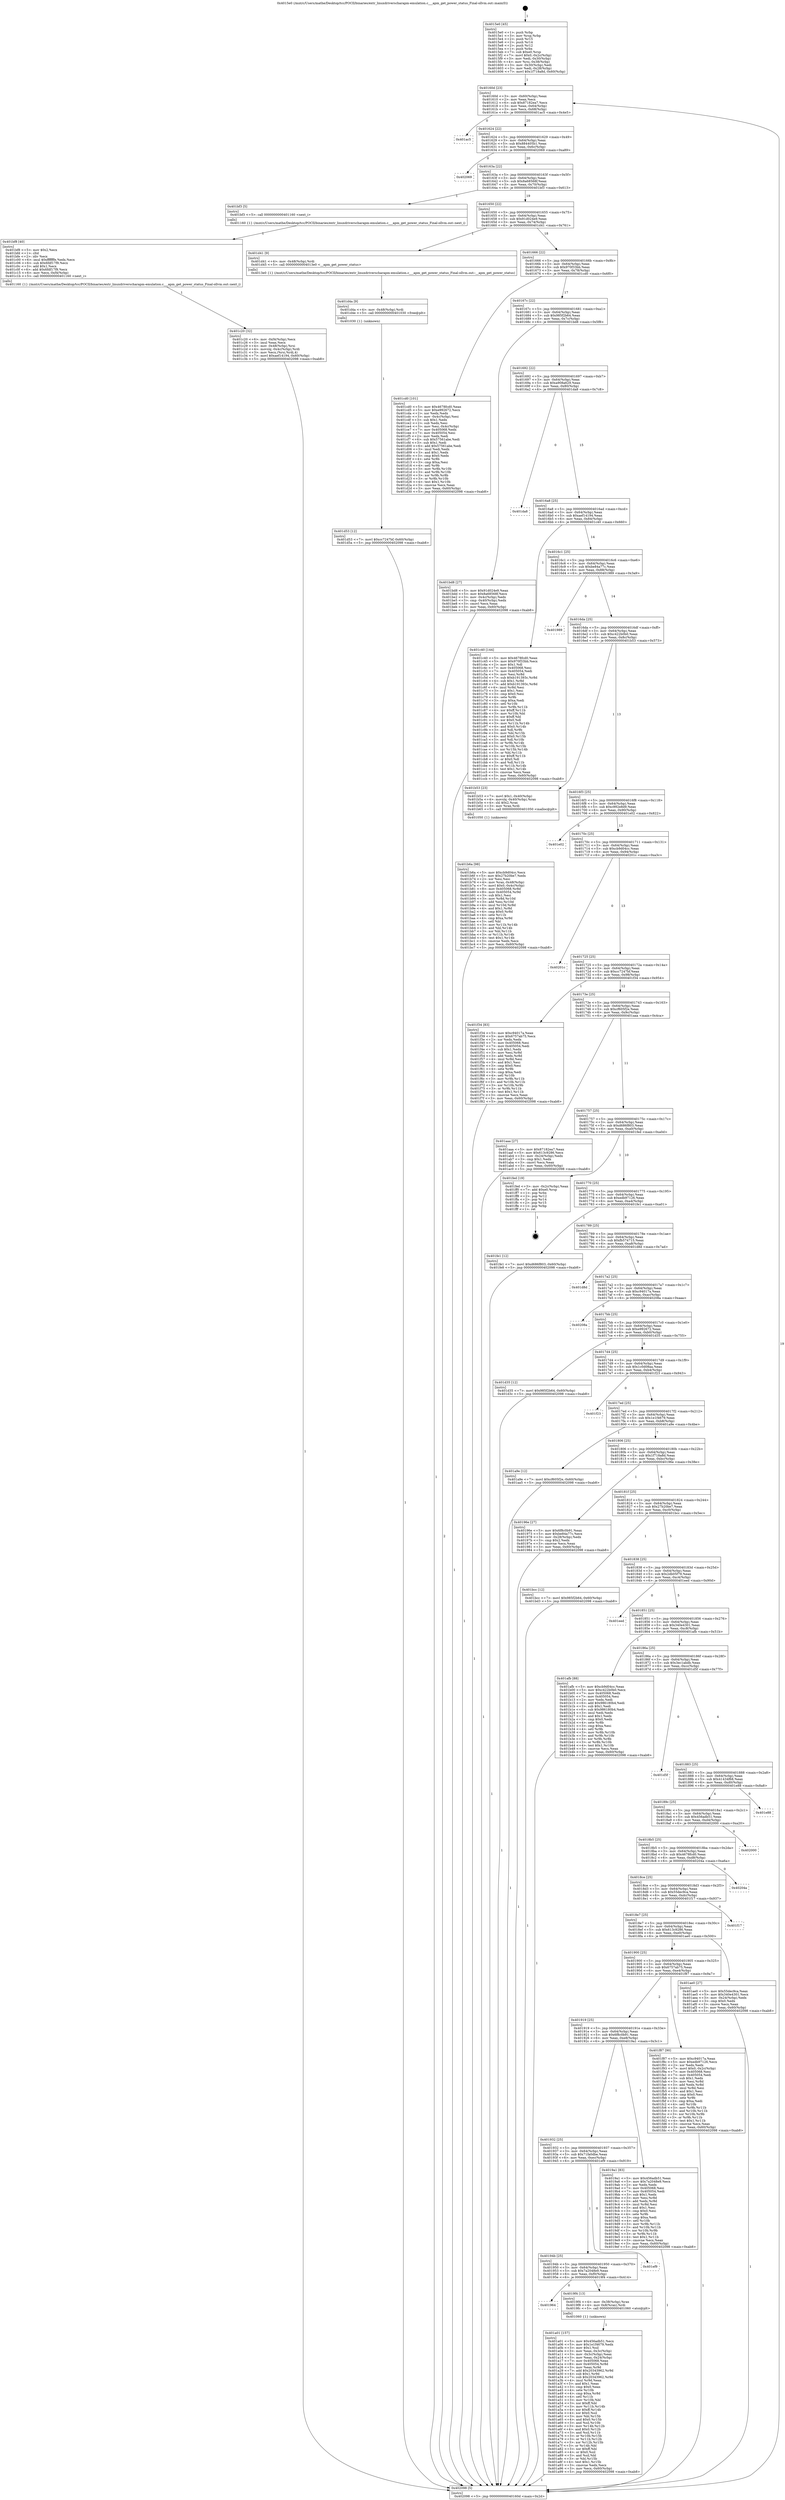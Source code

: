 digraph "0x4015e0" {
  label = "0x4015e0 (/mnt/c/Users/mathe/Desktop/tcc/POCII/binaries/extr_linuxdriverscharapm-emulation.c___apm_get_power_status_Final-ollvm.out::main(0))"
  labelloc = "t"
  node[shape=record]

  Entry [label="",width=0.3,height=0.3,shape=circle,fillcolor=black,style=filled]
  "0x40160d" [label="{
     0x40160d [23]\l
     | [instrs]\l
     &nbsp;&nbsp;0x40160d \<+3\>: mov -0x60(%rbp),%eax\l
     &nbsp;&nbsp;0x401610 \<+2\>: mov %eax,%ecx\l
     &nbsp;&nbsp;0x401612 \<+6\>: sub $0x87182ea7,%ecx\l
     &nbsp;&nbsp;0x401618 \<+3\>: mov %eax,-0x64(%rbp)\l
     &nbsp;&nbsp;0x40161b \<+3\>: mov %ecx,-0x68(%rbp)\l
     &nbsp;&nbsp;0x40161e \<+6\>: je 0000000000401ac5 \<main+0x4e5\>\l
  }"]
  "0x401ac5" [label="{
     0x401ac5\l
  }", style=dashed]
  "0x401624" [label="{
     0x401624 [22]\l
     | [instrs]\l
     &nbsp;&nbsp;0x401624 \<+5\>: jmp 0000000000401629 \<main+0x49\>\l
     &nbsp;&nbsp;0x401629 \<+3\>: mov -0x64(%rbp),%eax\l
     &nbsp;&nbsp;0x40162c \<+5\>: sub $0x884405b1,%eax\l
     &nbsp;&nbsp;0x401631 \<+3\>: mov %eax,-0x6c(%rbp)\l
     &nbsp;&nbsp;0x401634 \<+6\>: je 0000000000402069 \<main+0xa89\>\l
  }"]
  Exit [label="",width=0.3,height=0.3,shape=circle,fillcolor=black,style=filled,peripheries=2]
  "0x402069" [label="{
     0x402069\l
  }", style=dashed]
  "0x40163a" [label="{
     0x40163a [22]\l
     | [instrs]\l
     &nbsp;&nbsp;0x40163a \<+5\>: jmp 000000000040163f \<main+0x5f\>\l
     &nbsp;&nbsp;0x40163f \<+3\>: mov -0x64(%rbp),%eax\l
     &nbsp;&nbsp;0x401642 \<+5\>: sub $0x8a68568f,%eax\l
     &nbsp;&nbsp;0x401647 \<+3\>: mov %eax,-0x70(%rbp)\l
     &nbsp;&nbsp;0x40164a \<+6\>: je 0000000000401bf3 \<main+0x613\>\l
  }"]
  "0x401d53" [label="{
     0x401d53 [12]\l
     | [instrs]\l
     &nbsp;&nbsp;0x401d53 \<+7\>: movl $0xcc7247bf,-0x60(%rbp)\l
     &nbsp;&nbsp;0x401d5a \<+5\>: jmp 0000000000402098 \<main+0xab8\>\l
  }"]
  "0x401bf3" [label="{
     0x401bf3 [5]\l
     | [instrs]\l
     &nbsp;&nbsp;0x401bf3 \<+5\>: call 0000000000401160 \<next_i\>\l
     | [calls]\l
     &nbsp;&nbsp;0x401160 \{1\} (/mnt/c/Users/mathe/Desktop/tcc/POCII/binaries/extr_linuxdriverscharapm-emulation.c___apm_get_power_status_Final-ollvm.out::next_i)\l
  }"]
  "0x401650" [label="{
     0x401650 [22]\l
     | [instrs]\l
     &nbsp;&nbsp;0x401650 \<+5\>: jmp 0000000000401655 \<main+0x75\>\l
     &nbsp;&nbsp;0x401655 \<+3\>: mov -0x64(%rbp),%eax\l
     &nbsp;&nbsp;0x401658 \<+5\>: sub $0x91d024e9,%eax\l
     &nbsp;&nbsp;0x40165d \<+3\>: mov %eax,-0x74(%rbp)\l
     &nbsp;&nbsp;0x401660 \<+6\>: je 0000000000401d41 \<main+0x761\>\l
  }"]
  "0x401d4a" [label="{
     0x401d4a [9]\l
     | [instrs]\l
     &nbsp;&nbsp;0x401d4a \<+4\>: mov -0x48(%rbp),%rdi\l
     &nbsp;&nbsp;0x401d4e \<+5\>: call 0000000000401030 \<free@plt\>\l
     | [calls]\l
     &nbsp;&nbsp;0x401030 \{1\} (unknown)\l
  }"]
  "0x401d41" [label="{
     0x401d41 [9]\l
     | [instrs]\l
     &nbsp;&nbsp;0x401d41 \<+4\>: mov -0x48(%rbp),%rdi\l
     &nbsp;&nbsp;0x401d45 \<+5\>: call 00000000004013e0 \<__apm_get_power_status\>\l
     | [calls]\l
     &nbsp;&nbsp;0x4013e0 \{1\} (/mnt/c/Users/mathe/Desktop/tcc/POCII/binaries/extr_linuxdriverscharapm-emulation.c___apm_get_power_status_Final-ollvm.out::__apm_get_power_status)\l
  }"]
  "0x401666" [label="{
     0x401666 [22]\l
     | [instrs]\l
     &nbsp;&nbsp;0x401666 \<+5\>: jmp 000000000040166b \<main+0x8b\>\l
     &nbsp;&nbsp;0x40166b \<+3\>: mov -0x64(%rbp),%eax\l
     &nbsp;&nbsp;0x40166e \<+5\>: sub $0x970f33bb,%eax\l
     &nbsp;&nbsp;0x401673 \<+3\>: mov %eax,-0x78(%rbp)\l
     &nbsp;&nbsp;0x401676 \<+6\>: je 0000000000401cd0 \<main+0x6f0\>\l
  }"]
  "0x401c20" [label="{
     0x401c20 [32]\l
     | [instrs]\l
     &nbsp;&nbsp;0x401c20 \<+6\>: mov -0xf4(%rbp),%ecx\l
     &nbsp;&nbsp;0x401c26 \<+3\>: imul %eax,%ecx\l
     &nbsp;&nbsp;0x401c29 \<+4\>: mov -0x48(%rbp),%rsi\l
     &nbsp;&nbsp;0x401c2d \<+4\>: movslq -0x4c(%rbp),%rdi\l
     &nbsp;&nbsp;0x401c31 \<+3\>: mov %ecx,(%rsi,%rdi,4)\l
     &nbsp;&nbsp;0x401c34 \<+7\>: movl $0xaef14194,-0x60(%rbp)\l
     &nbsp;&nbsp;0x401c3b \<+5\>: jmp 0000000000402098 \<main+0xab8\>\l
  }"]
  "0x401cd0" [label="{
     0x401cd0 [101]\l
     | [instrs]\l
     &nbsp;&nbsp;0x401cd0 \<+5\>: mov $0x4678fcd0,%eax\l
     &nbsp;&nbsp;0x401cd5 \<+5\>: mov $0xe992672,%ecx\l
     &nbsp;&nbsp;0x401cda \<+2\>: xor %edx,%edx\l
     &nbsp;&nbsp;0x401cdc \<+3\>: mov -0x4c(%rbp),%esi\l
     &nbsp;&nbsp;0x401cdf \<+3\>: sub $0x1,%edx\l
     &nbsp;&nbsp;0x401ce2 \<+2\>: sub %edx,%esi\l
     &nbsp;&nbsp;0x401ce4 \<+3\>: mov %esi,-0x4c(%rbp)\l
     &nbsp;&nbsp;0x401ce7 \<+7\>: mov 0x405068,%edx\l
     &nbsp;&nbsp;0x401cee \<+7\>: mov 0x405054,%esi\l
     &nbsp;&nbsp;0x401cf5 \<+2\>: mov %edx,%edi\l
     &nbsp;&nbsp;0x401cf7 \<+6\>: sub $0x57561abe,%edi\l
     &nbsp;&nbsp;0x401cfd \<+3\>: sub $0x1,%edi\l
     &nbsp;&nbsp;0x401d00 \<+6\>: add $0x57561abe,%edi\l
     &nbsp;&nbsp;0x401d06 \<+3\>: imul %edi,%edx\l
     &nbsp;&nbsp;0x401d09 \<+3\>: and $0x1,%edx\l
     &nbsp;&nbsp;0x401d0c \<+3\>: cmp $0x0,%edx\l
     &nbsp;&nbsp;0x401d0f \<+4\>: sete %r8b\l
     &nbsp;&nbsp;0x401d13 \<+3\>: cmp $0xa,%esi\l
     &nbsp;&nbsp;0x401d16 \<+4\>: setl %r9b\l
     &nbsp;&nbsp;0x401d1a \<+3\>: mov %r8b,%r10b\l
     &nbsp;&nbsp;0x401d1d \<+3\>: and %r9b,%r10b\l
     &nbsp;&nbsp;0x401d20 \<+3\>: xor %r9b,%r8b\l
     &nbsp;&nbsp;0x401d23 \<+3\>: or %r8b,%r10b\l
     &nbsp;&nbsp;0x401d26 \<+4\>: test $0x1,%r10b\l
     &nbsp;&nbsp;0x401d2a \<+3\>: cmovne %ecx,%eax\l
     &nbsp;&nbsp;0x401d2d \<+3\>: mov %eax,-0x60(%rbp)\l
     &nbsp;&nbsp;0x401d30 \<+5\>: jmp 0000000000402098 \<main+0xab8\>\l
  }"]
  "0x40167c" [label="{
     0x40167c [22]\l
     | [instrs]\l
     &nbsp;&nbsp;0x40167c \<+5\>: jmp 0000000000401681 \<main+0xa1\>\l
     &nbsp;&nbsp;0x401681 \<+3\>: mov -0x64(%rbp),%eax\l
     &nbsp;&nbsp;0x401684 \<+5\>: sub $0x985f2b64,%eax\l
     &nbsp;&nbsp;0x401689 \<+3\>: mov %eax,-0x7c(%rbp)\l
     &nbsp;&nbsp;0x40168c \<+6\>: je 0000000000401bd8 \<main+0x5f8\>\l
  }"]
  "0x401bf8" [label="{
     0x401bf8 [40]\l
     | [instrs]\l
     &nbsp;&nbsp;0x401bf8 \<+5\>: mov $0x2,%ecx\l
     &nbsp;&nbsp;0x401bfd \<+1\>: cltd\l
     &nbsp;&nbsp;0x401bfe \<+2\>: idiv %ecx\l
     &nbsp;&nbsp;0x401c00 \<+6\>: imul $0xfffffffe,%edx,%ecx\l
     &nbsp;&nbsp;0x401c06 \<+6\>: sub $0x6fdf17f9,%ecx\l
     &nbsp;&nbsp;0x401c0c \<+3\>: add $0x1,%ecx\l
     &nbsp;&nbsp;0x401c0f \<+6\>: add $0x6fdf17f9,%ecx\l
     &nbsp;&nbsp;0x401c15 \<+6\>: mov %ecx,-0xf4(%rbp)\l
     &nbsp;&nbsp;0x401c1b \<+5\>: call 0000000000401160 \<next_i\>\l
     | [calls]\l
     &nbsp;&nbsp;0x401160 \{1\} (/mnt/c/Users/mathe/Desktop/tcc/POCII/binaries/extr_linuxdriverscharapm-emulation.c___apm_get_power_status_Final-ollvm.out::next_i)\l
  }"]
  "0x401bd8" [label="{
     0x401bd8 [27]\l
     | [instrs]\l
     &nbsp;&nbsp;0x401bd8 \<+5\>: mov $0x91d024e9,%eax\l
     &nbsp;&nbsp;0x401bdd \<+5\>: mov $0x8a68568f,%ecx\l
     &nbsp;&nbsp;0x401be2 \<+3\>: mov -0x4c(%rbp),%edx\l
     &nbsp;&nbsp;0x401be5 \<+3\>: cmp -0x40(%rbp),%edx\l
     &nbsp;&nbsp;0x401be8 \<+3\>: cmovl %ecx,%eax\l
     &nbsp;&nbsp;0x401beb \<+3\>: mov %eax,-0x60(%rbp)\l
     &nbsp;&nbsp;0x401bee \<+5\>: jmp 0000000000402098 \<main+0xab8\>\l
  }"]
  "0x401692" [label="{
     0x401692 [22]\l
     | [instrs]\l
     &nbsp;&nbsp;0x401692 \<+5\>: jmp 0000000000401697 \<main+0xb7\>\l
     &nbsp;&nbsp;0x401697 \<+3\>: mov -0x64(%rbp),%eax\l
     &nbsp;&nbsp;0x40169a \<+5\>: sub $0xa908a629,%eax\l
     &nbsp;&nbsp;0x40169f \<+3\>: mov %eax,-0x80(%rbp)\l
     &nbsp;&nbsp;0x4016a2 \<+6\>: je 0000000000401da8 \<main+0x7c8\>\l
  }"]
  "0x401b6a" [label="{
     0x401b6a [98]\l
     | [instrs]\l
     &nbsp;&nbsp;0x401b6a \<+5\>: mov $0xcb9d04cc,%ecx\l
     &nbsp;&nbsp;0x401b6f \<+5\>: mov $0x27b20be7,%edx\l
     &nbsp;&nbsp;0x401b74 \<+2\>: xor %esi,%esi\l
     &nbsp;&nbsp;0x401b76 \<+4\>: mov %rax,-0x48(%rbp)\l
     &nbsp;&nbsp;0x401b7a \<+7\>: movl $0x0,-0x4c(%rbp)\l
     &nbsp;&nbsp;0x401b81 \<+8\>: mov 0x405068,%r8d\l
     &nbsp;&nbsp;0x401b89 \<+8\>: mov 0x405054,%r9d\l
     &nbsp;&nbsp;0x401b91 \<+3\>: sub $0x1,%esi\l
     &nbsp;&nbsp;0x401b94 \<+3\>: mov %r8d,%r10d\l
     &nbsp;&nbsp;0x401b97 \<+3\>: add %esi,%r10d\l
     &nbsp;&nbsp;0x401b9a \<+4\>: imul %r10d,%r8d\l
     &nbsp;&nbsp;0x401b9e \<+4\>: and $0x1,%r8d\l
     &nbsp;&nbsp;0x401ba2 \<+4\>: cmp $0x0,%r8d\l
     &nbsp;&nbsp;0x401ba6 \<+4\>: sete %r11b\l
     &nbsp;&nbsp;0x401baa \<+4\>: cmp $0xa,%r9d\l
     &nbsp;&nbsp;0x401bae \<+3\>: setl %bl\l
     &nbsp;&nbsp;0x401bb1 \<+3\>: mov %r11b,%r14b\l
     &nbsp;&nbsp;0x401bb4 \<+3\>: and %bl,%r14b\l
     &nbsp;&nbsp;0x401bb7 \<+3\>: xor %bl,%r11b\l
     &nbsp;&nbsp;0x401bba \<+3\>: or %r11b,%r14b\l
     &nbsp;&nbsp;0x401bbd \<+4\>: test $0x1,%r14b\l
     &nbsp;&nbsp;0x401bc1 \<+3\>: cmovne %edx,%ecx\l
     &nbsp;&nbsp;0x401bc4 \<+3\>: mov %ecx,-0x60(%rbp)\l
     &nbsp;&nbsp;0x401bc7 \<+5\>: jmp 0000000000402098 \<main+0xab8\>\l
  }"]
  "0x401da8" [label="{
     0x401da8\l
  }", style=dashed]
  "0x4016a8" [label="{
     0x4016a8 [25]\l
     | [instrs]\l
     &nbsp;&nbsp;0x4016a8 \<+5\>: jmp 00000000004016ad \<main+0xcd\>\l
     &nbsp;&nbsp;0x4016ad \<+3\>: mov -0x64(%rbp),%eax\l
     &nbsp;&nbsp;0x4016b0 \<+5\>: sub $0xaef14194,%eax\l
     &nbsp;&nbsp;0x4016b5 \<+6\>: mov %eax,-0x84(%rbp)\l
     &nbsp;&nbsp;0x4016bb \<+6\>: je 0000000000401c40 \<main+0x660\>\l
  }"]
  "0x401a01" [label="{
     0x401a01 [157]\l
     | [instrs]\l
     &nbsp;&nbsp;0x401a01 \<+5\>: mov $0x456adb51,%ecx\l
     &nbsp;&nbsp;0x401a06 \<+5\>: mov $0x1e1f4679,%edx\l
     &nbsp;&nbsp;0x401a0b \<+3\>: mov $0x1,%sil\l
     &nbsp;&nbsp;0x401a0e \<+3\>: mov %eax,-0x3c(%rbp)\l
     &nbsp;&nbsp;0x401a11 \<+3\>: mov -0x3c(%rbp),%eax\l
     &nbsp;&nbsp;0x401a14 \<+3\>: mov %eax,-0x24(%rbp)\l
     &nbsp;&nbsp;0x401a17 \<+7\>: mov 0x405068,%eax\l
     &nbsp;&nbsp;0x401a1e \<+8\>: mov 0x405054,%r8d\l
     &nbsp;&nbsp;0x401a26 \<+3\>: mov %eax,%r9d\l
     &nbsp;&nbsp;0x401a29 \<+7\>: add $0x20343962,%r9d\l
     &nbsp;&nbsp;0x401a30 \<+4\>: sub $0x1,%r9d\l
     &nbsp;&nbsp;0x401a34 \<+7\>: sub $0x20343962,%r9d\l
     &nbsp;&nbsp;0x401a3b \<+4\>: imul %r9d,%eax\l
     &nbsp;&nbsp;0x401a3f \<+3\>: and $0x1,%eax\l
     &nbsp;&nbsp;0x401a42 \<+3\>: cmp $0x0,%eax\l
     &nbsp;&nbsp;0x401a45 \<+4\>: sete %r10b\l
     &nbsp;&nbsp;0x401a49 \<+4\>: cmp $0xa,%r8d\l
     &nbsp;&nbsp;0x401a4d \<+4\>: setl %r11b\l
     &nbsp;&nbsp;0x401a51 \<+3\>: mov %r10b,%bl\l
     &nbsp;&nbsp;0x401a54 \<+3\>: xor $0xff,%bl\l
     &nbsp;&nbsp;0x401a57 \<+3\>: mov %r11b,%r14b\l
     &nbsp;&nbsp;0x401a5a \<+4\>: xor $0xff,%r14b\l
     &nbsp;&nbsp;0x401a5e \<+4\>: xor $0x0,%sil\l
     &nbsp;&nbsp;0x401a62 \<+3\>: mov %bl,%r15b\l
     &nbsp;&nbsp;0x401a65 \<+4\>: and $0x0,%r15b\l
     &nbsp;&nbsp;0x401a69 \<+3\>: and %sil,%r10b\l
     &nbsp;&nbsp;0x401a6c \<+3\>: mov %r14b,%r12b\l
     &nbsp;&nbsp;0x401a6f \<+4\>: and $0x0,%r12b\l
     &nbsp;&nbsp;0x401a73 \<+3\>: and %sil,%r11b\l
     &nbsp;&nbsp;0x401a76 \<+3\>: or %r10b,%r15b\l
     &nbsp;&nbsp;0x401a79 \<+3\>: or %r11b,%r12b\l
     &nbsp;&nbsp;0x401a7c \<+3\>: xor %r12b,%r15b\l
     &nbsp;&nbsp;0x401a7f \<+3\>: or %r14b,%bl\l
     &nbsp;&nbsp;0x401a82 \<+3\>: xor $0xff,%bl\l
     &nbsp;&nbsp;0x401a85 \<+4\>: or $0x0,%sil\l
     &nbsp;&nbsp;0x401a89 \<+3\>: and %sil,%bl\l
     &nbsp;&nbsp;0x401a8c \<+3\>: or %bl,%r15b\l
     &nbsp;&nbsp;0x401a8f \<+4\>: test $0x1,%r15b\l
     &nbsp;&nbsp;0x401a93 \<+3\>: cmovne %edx,%ecx\l
     &nbsp;&nbsp;0x401a96 \<+3\>: mov %ecx,-0x60(%rbp)\l
     &nbsp;&nbsp;0x401a99 \<+5\>: jmp 0000000000402098 \<main+0xab8\>\l
  }"]
  "0x401c40" [label="{
     0x401c40 [144]\l
     | [instrs]\l
     &nbsp;&nbsp;0x401c40 \<+5\>: mov $0x4678fcd0,%eax\l
     &nbsp;&nbsp;0x401c45 \<+5\>: mov $0x970f33bb,%ecx\l
     &nbsp;&nbsp;0x401c4a \<+2\>: mov $0x1,%dl\l
     &nbsp;&nbsp;0x401c4c \<+7\>: mov 0x405068,%esi\l
     &nbsp;&nbsp;0x401c53 \<+7\>: mov 0x405054,%edi\l
     &nbsp;&nbsp;0x401c5a \<+3\>: mov %esi,%r8d\l
     &nbsp;&nbsp;0x401c5d \<+7\>: sub $0xb191393c,%r8d\l
     &nbsp;&nbsp;0x401c64 \<+4\>: sub $0x1,%r8d\l
     &nbsp;&nbsp;0x401c68 \<+7\>: add $0xb191393c,%r8d\l
     &nbsp;&nbsp;0x401c6f \<+4\>: imul %r8d,%esi\l
     &nbsp;&nbsp;0x401c73 \<+3\>: and $0x1,%esi\l
     &nbsp;&nbsp;0x401c76 \<+3\>: cmp $0x0,%esi\l
     &nbsp;&nbsp;0x401c79 \<+4\>: sete %r9b\l
     &nbsp;&nbsp;0x401c7d \<+3\>: cmp $0xa,%edi\l
     &nbsp;&nbsp;0x401c80 \<+4\>: setl %r10b\l
     &nbsp;&nbsp;0x401c84 \<+3\>: mov %r9b,%r11b\l
     &nbsp;&nbsp;0x401c87 \<+4\>: xor $0xff,%r11b\l
     &nbsp;&nbsp;0x401c8b \<+3\>: mov %r10b,%bl\l
     &nbsp;&nbsp;0x401c8e \<+3\>: xor $0xff,%bl\l
     &nbsp;&nbsp;0x401c91 \<+3\>: xor $0x0,%dl\l
     &nbsp;&nbsp;0x401c94 \<+3\>: mov %r11b,%r14b\l
     &nbsp;&nbsp;0x401c97 \<+4\>: and $0x0,%r14b\l
     &nbsp;&nbsp;0x401c9b \<+3\>: and %dl,%r9b\l
     &nbsp;&nbsp;0x401c9e \<+3\>: mov %bl,%r15b\l
     &nbsp;&nbsp;0x401ca1 \<+4\>: and $0x0,%r15b\l
     &nbsp;&nbsp;0x401ca5 \<+3\>: and %dl,%r10b\l
     &nbsp;&nbsp;0x401ca8 \<+3\>: or %r9b,%r14b\l
     &nbsp;&nbsp;0x401cab \<+3\>: or %r10b,%r15b\l
     &nbsp;&nbsp;0x401cae \<+3\>: xor %r15b,%r14b\l
     &nbsp;&nbsp;0x401cb1 \<+3\>: or %bl,%r11b\l
     &nbsp;&nbsp;0x401cb4 \<+4\>: xor $0xff,%r11b\l
     &nbsp;&nbsp;0x401cb8 \<+3\>: or $0x0,%dl\l
     &nbsp;&nbsp;0x401cbb \<+3\>: and %dl,%r11b\l
     &nbsp;&nbsp;0x401cbe \<+3\>: or %r11b,%r14b\l
     &nbsp;&nbsp;0x401cc1 \<+4\>: test $0x1,%r14b\l
     &nbsp;&nbsp;0x401cc5 \<+3\>: cmovne %ecx,%eax\l
     &nbsp;&nbsp;0x401cc8 \<+3\>: mov %eax,-0x60(%rbp)\l
     &nbsp;&nbsp;0x401ccb \<+5\>: jmp 0000000000402098 \<main+0xab8\>\l
  }"]
  "0x4016c1" [label="{
     0x4016c1 [25]\l
     | [instrs]\l
     &nbsp;&nbsp;0x4016c1 \<+5\>: jmp 00000000004016c6 \<main+0xe6\>\l
     &nbsp;&nbsp;0x4016c6 \<+3\>: mov -0x64(%rbp),%eax\l
     &nbsp;&nbsp;0x4016c9 \<+5\>: sub $0xbe84a77c,%eax\l
     &nbsp;&nbsp;0x4016ce \<+6\>: mov %eax,-0x88(%rbp)\l
     &nbsp;&nbsp;0x4016d4 \<+6\>: je 0000000000401989 \<main+0x3a9\>\l
  }"]
  "0x401964" [label="{
     0x401964\l
  }", style=dashed]
  "0x401989" [label="{
     0x401989\l
  }", style=dashed]
  "0x4016da" [label="{
     0x4016da [25]\l
     | [instrs]\l
     &nbsp;&nbsp;0x4016da \<+5\>: jmp 00000000004016df \<main+0xff\>\l
     &nbsp;&nbsp;0x4016df \<+3\>: mov -0x64(%rbp),%eax\l
     &nbsp;&nbsp;0x4016e2 \<+5\>: sub $0xc422b0b0,%eax\l
     &nbsp;&nbsp;0x4016e7 \<+6\>: mov %eax,-0x8c(%rbp)\l
     &nbsp;&nbsp;0x4016ed \<+6\>: je 0000000000401b53 \<main+0x573\>\l
  }"]
  "0x4019f4" [label="{
     0x4019f4 [13]\l
     | [instrs]\l
     &nbsp;&nbsp;0x4019f4 \<+4\>: mov -0x38(%rbp),%rax\l
     &nbsp;&nbsp;0x4019f8 \<+4\>: mov 0x8(%rax),%rdi\l
     &nbsp;&nbsp;0x4019fc \<+5\>: call 0000000000401060 \<atoi@plt\>\l
     | [calls]\l
     &nbsp;&nbsp;0x401060 \{1\} (unknown)\l
  }"]
  "0x401b53" [label="{
     0x401b53 [23]\l
     | [instrs]\l
     &nbsp;&nbsp;0x401b53 \<+7\>: movl $0x1,-0x40(%rbp)\l
     &nbsp;&nbsp;0x401b5a \<+4\>: movslq -0x40(%rbp),%rax\l
     &nbsp;&nbsp;0x401b5e \<+4\>: shl $0x2,%rax\l
     &nbsp;&nbsp;0x401b62 \<+3\>: mov %rax,%rdi\l
     &nbsp;&nbsp;0x401b65 \<+5\>: call 0000000000401050 \<malloc@plt\>\l
     | [calls]\l
     &nbsp;&nbsp;0x401050 \{1\} (unknown)\l
  }"]
  "0x4016f3" [label="{
     0x4016f3 [25]\l
     | [instrs]\l
     &nbsp;&nbsp;0x4016f3 \<+5\>: jmp 00000000004016f8 \<main+0x118\>\l
     &nbsp;&nbsp;0x4016f8 \<+3\>: mov -0x64(%rbp),%eax\l
     &nbsp;&nbsp;0x4016fb \<+5\>: sub $0xc992e8d9,%eax\l
     &nbsp;&nbsp;0x401700 \<+6\>: mov %eax,-0x90(%rbp)\l
     &nbsp;&nbsp;0x401706 \<+6\>: je 0000000000401e02 \<main+0x822\>\l
  }"]
  "0x40194b" [label="{
     0x40194b [25]\l
     | [instrs]\l
     &nbsp;&nbsp;0x40194b \<+5\>: jmp 0000000000401950 \<main+0x370\>\l
     &nbsp;&nbsp;0x401950 \<+3\>: mov -0x64(%rbp),%eax\l
     &nbsp;&nbsp;0x401953 \<+5\>: sub $0x7a2048e9,%eax\l
     &nbsp;&nbsp;0x401958 \<+6\>: mov %eax,-0xf0(%rbp)\l
     &nbsp;&nbsp;0x40195e \<+6\>: je 00000000004019f4 \<main+0x414\>\l
  }"]
  "0x401e02" [label="{
     0x401e02\l
  }", style=dashed]
  "0x40170c" [label="{
     0x40170c [25]\l
     | [instrs]\l
     &nbsp;&nbsp;0x40170c \<+5\>: jmp 0000000000401711 \<main+0x131\>\l
     &nbsp;&nbsp;0x401711 \<+3\>: mov -0x64(%rbp),%eax\l
     &nbsp;&nbsp;0x401714 \<+5\>: sub $0xcb9d04cc,%eax\l
     &nbsp;&nbsp;0x401719 \<+6\>: mov %eax,-0x94(%rbp)\l
     &nbsp;&nbsp;0x40171f \<+6\>: je 000000000040201c \<main+0xa3c\>\l
  }"]
  "0x401ef9" [label="{
     0x401ef9\l
  }", style=dashed]
  "0x40201c" [label="{
     0x40201c\l
  }", style=dashed]
  "0x401725" [label="{
     0x401725 [25]\l
     | [instrs]\l
     &nbsp;&nbsp;0x401725 \<+5\>: jmp 000000000040172a \<main+0x14a\>\l
     &nbsp;&nbsp;0x40172a \<+3\>: mov -0x64(%rbp),%eax\l
     &nbsp;&nbsp;0x40172d \<+5\>: sub $0xcc7247bf,%eax\l
     &nbsp;&nbsp;0x401732 \<+6\>: mov %eax,-0x98(%rbp)\l
     &nbsp;&nbsp;0x401738 \<+6\>: je 0000000000401f34 \<main+0x954\>\l
  }"]
  "0x401932" [label="{
     0x401932 [25]\l
     | [instrs]\l
     &nbsp;&nbsp;0x401932 \<+5\>: jmp 0000000000401937 \<main+0x357\>\l
     &nbsp;&nbsp;0x401937 \<+3\>: mov -0x64(%rbp),%eax\l
     &nbsp;&nbsp;0x40193a \<+5\>: sub $0x71fa0dbe,%eax\l
     &nbsp;&nbsp;0x40193f \<+6\>: mov %eax,-0xec(%rbp)\l
     &nbsp;&nbsp;0x401945 \<+6\>: je 0000000000401ef9 \<main+0x919\>\l
  }"]
  "0x401f34" [label="{
     0x401f34 [83]\l
     | [instrs]\l
     &nbsp;&nbsp;0x401f34 \<+5\>: mov $0xc94017a,%eax\l
     &nbsp;&nbsp;0x401f39 \<+5\>: mov $0x6757ab75,%ecx\l
     &nbsp;&nbsp;0x401f3e \<+2\>: xor %edx,%edx\l
     &nbsp;&nbsp;0x401f40 \<+7\>: mov 0x405068,%esi\l
     &nbsp;&nbsp;0x401f47 \<+7\>: mov 0x405054,%edi\l
     &nbsp;&nbsp;0x401f4e \<+3\>: sub $0x1,%edx\l
     &nbsp;&nbsp;0x401f51 \<+3\>: mov %esi,%r8d\l
     &nbsp;&nbsp;0x401f54 \<+3\>: add %edx,%r8d\l
     &nbsp;&nbsp;0x401f57 \<+4\>: imul %r8d,%esi\l
     &nbsp;&nbsp;0x401f5b \<+3\>: and $0x1,%esi\l
     &nbsp;&nbsp;0x401f5e \<+3\>: cmp $0x0,%esi\l
     &nbsp;&nbsp;0x401f61 \<+4\>: sete %r9b\l
     &nbsp;&nbsp;0x401f65 \<+3\>: cmp $0xa,%edi\l
     &nbsp;&nbsp;0x401f68 \<+4\>: setl %r10b\l
     &nbsp;&nbsp;0x401f6c \<+3\>: mov %r9b,%r11b\l
     &nbsp;&nbsp;0x401f6f \<+3\>: and %r10b,%r11b\l
     &nbsp;&nbsp;0x401f72 \<+3\>: xor %r10b,%r9b\l
     &nbsp;&nbsp;0x401f75 \<+3\>: or %r9b,%r11b\l
     &nbsp;&nbsp;0x401f78 \<+4\>: test $0x1,%r11b\l
     &nbsp;&nbsp;0x401f7c \<+3\>: cmovne %ecx,%eax\l
     &nbsp;&nbsp;0x401f7f \<+3\>: mov %eax,-0x60(%rbp)\l
     &nbsp;&nbsp;0x401f82 \<+5\>: jmp 0000000000402098 \<main+0xab8\>\l
  }"]
  "0x40173e" [label="{
     0x40173e [25]\l
     | [instrs]\l
     &nbsp;&nbsp;0x40173e \<+5\>: jmp 0000000000401743 \<main+0x163\>\l
     &nbsp;&nbsp;0x401743 \<+3\>: mov -0x64(%rbp),%eax\l
     &nbsp;&nbsp;0x401746 \<+5\>: sub $0xcf605f2e,%eax\l
     &nbsp;&nbsp;0x40174b \<+6\>: mov %eax,-0x9c(%rbp)\l
     &nbsp;&nbsp;0x401751 \<+6\>: je 0000000000401aaa \<main+0x4ca\>\l
  }"]
  "0x4019a1" [label="{
     0x4019a1 [83]\l
     | [instrs]\l
     &nbsp;&nbsp;0x4019a1 \<+5\>: mov $0x456adb51,%eax\l
     &nbsp;&nbsp;0x4019a6 \<+5\>: mov $0x7a2048e9,%ecx\l
     &nbsp;&nbsp;0x4019ab \<+2\>: xor %edx,%edx\l
     &nbsp;&nbsp;0x4019ad \<+7\>: mov 0x405068,%esi\l
     &nbsp;&nbsp;0x4019b4 \<+7\>: mov 0x405054,%edi\l
     &nbsp;&nbsp;0x4019bb \<+3\>: sub $0x1,%edx\l
     &nbsp;&nbsp;0x4019be \<+3\>: mov %esi,%r8d\l
     &nbsp;&nbsp;0x4019c1 \<+3\>: add %edx,%r8d\l
     &nbsp;&nbsp;0x4019c4 \<+4\>: imul %r8d,%esi\l
     &nbsp;&nbsp;0x4019c8 \<+3\>: and $0x1,%esi\l
     &nbsp;&nbsp;0x4019cb \<+3\>: cmp $0x0,%esi\l
     &nbsp;&nbsp;0x4019ce \<+4\>: sete %r9b\l
     &nbsp;&nbsp;0x4019d2 \<+3\>: cmp $0xa,%edi\l
     &nbsp;&nbsp;0x4019d5 \<+4\>: setl %r10b\l
     &nbsp;&nbsp;0x4019d9 \<+3\>: mov %r9b,%r11b\l
     &nbsp;&nbsp;0x4019dc \<+3\>: and %r10b,%r11b\l
     &nbsp;&nbsp;0x4019df \<+3\>: xor %r10b,%r9b\l
     &nbsp;&nbsp;0x4019e2 \<+3\>: or %r9b,%r11b\l
     &nbsp;&nbsp;0x4019e5 \<+4\>: test $0x1,%r11b\l
     &nbsp;&nbsp;0x4019e9 \<+3\>: cmovne %ecx,%eax\l
     &nbsp;&nbsp;0x4019ec \<+3\>: mov %eax,-0x60(%rbp)\l
     &nbsp;&nbsp;0x4019ef \<+5\>: jmp 0000000000402098 \<main+0xab8\>\l
  }"]
  "0x401aaa" [label="{
     0x401aaa [27]\l
     | [instrs]\l
     &nbsp;&nbsp;0x401aaa \<+5\>: mov $0x87182ea7,%eax\l
     &nbsp;&nbsp;0x401aaf \<+5\>: mov $0x613c9286,%ecx\l
     &nbsp;&nbsp;0x401ab4 \<+3\>: mov -0x24(%rbp),%edx\l
     &nbsp;&nbsp;0x401ab7 \<+3\>: cmp $0x1,%edx\l
     &nbsp;&nbsp;0x401aba \<+3\>: cmovl %ecx,%eax\l
     &nbsp;&nbsp;0x401abd \<+3\>: mov %eax,-0x60(%rbp)\l
     &nbsp;&nbsp;0x401ac0 \<+5\>: jmp 0000000000402098 \<main+0xab8\>\l
  }"]
  "0x401757" [label="{
     0x401757 [25]\l
     | [instrs]\l
     &nbsp;&nbsp;0x401757 \<+5\>: jmp 000000000040175c \<main+0x17c\>\l
     &nbsp;&nbsp;0x40175c \<+3\>: mov -0x64(%rbp),%eax\l
     &nbsp;&nbsp;0x40175f \<+5\>: sub $0xd686f803,%eax\l
     &nbsp;&nbsp;0x401764 \<+6\>: mov %eax,-0xa0(%rbp)\l
     &nbsp;&nbsp;0x40176a \<+6\>: je 0000000000401fed \<main+0xa0d\>\l
  }"]
  "0x401919" [label="{
     0x401919 [25]\l
     | [instrs]\l
     &nbsp;&nbsp;0x401919 \<+5\>: jmp 000000000040191e \<main+0x33e\>\l
     &nbsp;&nbsp;0x40191e \<+3\>: mov -0x64(%rbp),%eax\l
     &nbsp;&nbsp;0x401921 \<+5\>: sub $0x6f8c0b91,%eax\l
     &nbsp;&nbsp;0x401926 \<+6\>: mov %eax,-0xe8(%rbp)\l
     &nbsp;&nbsp;0x40192c \<+6\>: je 00000000004019a1 \<main+0x3c1\>\l
  }"]
  "0x401fed" [label="{
     0x401fed [19]\l
     | [instrs]\l
     &nbsp;&nbsp;0x401fed \<+3\>: mov -0x2c(%rbp),%eax\l
     &nbsp;&nbsp;0x401ff0 \<+7\>: add $0xe0,%rsp\l
     &nbsp;&nbsp;0x401ff7 \<+1\>: pop %rbx\l
     &nbsp;&nbsp;0x401ff8 \<+2\>: pop %r12\l
     &nbsp;&nbsp;0x401ffa \<+2\>: pop %r14\l
     &nbsp;&nbsp;0x401ffc \<+2\>: pop %r15\l
     &nbsp;&nbsp;0x401ffe \<+1\>: pop %rbp\l
     &nbsp;&nbsp;0x401fff \<+1\>: ret\l
  }"]
  "0x401770" [label="{
     0x401770 [25]\l
     | [instrs]\l
     &nbsp;&nbsp;0x401770 \<+5\>: jmp 0000000000401775 \<main+0x195\>\l
     &nbsp;&nbsp;0x401775 \<+3\>: mov -0x64(%rbp),%eax\l
     &nbsp;&nbsp;0x401778 \<+5\>: sub $0xedb97126,%eax\l
     &nbsp;&nbsp;0x40177d \<+6\>: mov %eax,-0xa4(%rbp)\l
     &nbsp;&nbsp;0x401783 \<+6\>: je 0000000000401fe1 \<main+0xa01\>\l
  }"]
  "0x401f87" [label="{
     0x401f87 [90]\l
     | [instrs]\l
     &nbsp;&nbsp;0x401f87 \<+5\>: mov $0xc94017a,%eax\l
     &nbsp;&nbsp;0x401f8c \<+5\>: mov $0xedb97126,%ecx\l
     &nbsp;&nbsp;0x401f91 \<+2\>: xor %edx,%edx\l
     &nbsp;&nbsp;0x401f93 \<+7\>: movl $0x0,-0x2c(%rbp)\l
     &nbsp;&nbsp;0x401f9a \<+7\>: mov 0x405068,%esi\l
     &nbsp;&nbsp;0x401fa1 \<+7\>: mov 0x405054,%edi\l
     &nbsp;&nbsp;0x401fa8 \<+3\>: sub $0x1,%edx\l
     &nbsp;&nbsp;0x401fab \<+3\>: mov %esi,%r8d\l
     &nbsp;&nbsp;0x401fae \<+3\>: add %edx,%r8d\l
     &nbsp;&nbsp;0x401fb1 \<+4\>: imul %r8d,%esi\l
     &nbsp;&nbsp;0x401fb5 \<+3\>: and $0x1,%esi\l
     &nbsp;&nbsp;0x401fb8 \<+3\>: cmp $0x0,%esi\l
     &nbsp;&nbsp;0x401fbb \<+4\>: sete %r9b\l
     &nbsp;&nbsp;0x401fbf \<+3\>: cmp $0xa,%edi\l
     &nbsp;&nbsp;0x401fc2 \<+4\>: setl %r10b\l
     &nbsp;&nbsp;0x401fc6 \<+3\>: mov %r9b,%r11b\l
     &nbsp;&nbsp;0x401fc9 \<+3\>: and %r10b,%r11b\l
     &nbsp;&nbsp;0x401fcc \<+3\>: xor %r10b,%r9b\l
     &nbsp;&nbsp;0x401fcf \<+3\>: or %r9b,%r11b\l
     &nbsp;&nbsp;0x401fd2 \<+4\>: test $0x1,%r11b\l
     &nbsp;&nbsp;0x401fd6 \<+3\>: cmovne %ecx,%eax\l
     &nbsp;&nbsp;0x401fd9 \<+3\>: mov %eax,-0x60(%rbp)\l
     &nbsp;&nbsp;0x401fdc \<+5\>: jmp 0000000000402098 \<main+0xab8\>\l
  }"]
  "0x401fe1" [label="{
     0x401fe1 [12]\l
     | [instrs]\l
     &nbsp;&nbsp;0x401fe1 \<+7\>: movl $0xd686f803,-0x60(%rbp)\l
     &nbsp;&nbsp;0x401fe8 \<+5\>: jmp 0000000000402098 \<main+0xab8\>\l
  }"]
  "0x401789" [label="{
     0x401789 [25]\l
     | [instrs]\l
     &nbsp;&nbsp;0x401789 \<+5\>: jmp 000000000040178e \<main+0x1ae\>\l
     &nbsp;&nbsp;0x40178e \<+3\>: mov -0x64(%rbp),%eax\l
     &nbsp;&nbsp;0x401791 \<+5\>: sub $0xfb574715,%eax\l
     &nbsp;&nbsp;0x401796 \<+6\>: mov %eax,-0xa8(%rbp)\l
     &nbsp;&nbsp;0x40179c \<+6\>: je 0000000000401d8d \<main+0x7ad\>\l
  }"]
  "0x401900" [label="{
     0x401900 [25]\l
     | [instrs]\l
     &nbsp;&nbsp;0x401900 \<+5\>: jmp 0000000000401905 \<main+0x325\>\l
     &nbsp;&nbsp;0x401905 \<+3\>: mov -0x64(%rbp),%eax\l
     &nbsp;&nbsp;0x401908 \<+5\>: sub $0x6757ab75,%eax\l
     &nbsp;&nbsp;0x40190d \<+6\>: mov %eax,-0xe4(%rbp)\l
     &nbsp;&nbsp;0x401913 \<+6\>: je 0000000000401f87 \<main+0x9a7\>\l
  }"]
  "0x401d8d" [label="{
     0x401d8d\l
  }", style=dashed]
  "0x4017a2" [label="{
     0x4017a2 [25]\l
     | [instrs]\l
     &nbsp;&nbsp;0x4017a2 \<+5\>: jmp 00000000004017a7 \<main+0x1c7\>\l
     &nbsp;&nbsp;0x4017a7 \<+3\>: mov -0x64(%rbp),%eax\l
     &nbsp;&nbsp;0x4017aa \<+5\>: sub $0xc94017a,%eax\l
     &nbsp;&nbsp;0x4017af \<+6\>: mov %eax,-0xac(%rbp)\l
     &nbsp;&nbsp;0x4017b5 \<+6\>: je 000000000040208a \<main+0xaaa\>\l
  }"]
  "0x401ae0" [label="{
     0x401ae0 [27]\l
     | [instrs]\l
     &nbsp;&nbsp;0x401ae0 \<+5\>: mov $0x55dec9ca,%eax\l
     &nbsp;&nbsp;0x401ae5 \<+5\>: mov $0x340e4301,%ecx\l
     &nbsp;&nbsp;0x401aea \<+3\>: mov -0x24(%rbp),%edx\l
     &nbsp;&nbsp;0x401aed \<+3\>: cmp $0x0,%edx\l
     &nbsp;&nbsp;0x401af0 \<+3\>: cmove %ecx,%eax\l
     &nbsp;&nbsp;0x401af3 \<+3\>: mov %eax,-0x60(%rbp)\l
     &nbsp;&nbsp;0x401af6 \<+5\>: jmp 0000000000402098 \<main+0xab8\>\l
  }"]
  "0x40208a" [label="{
     0x40208a\l
  }", style=dashed]
  "0x4017bb" [label="{
     0x4017bb [25]\l
     | [instrs]\l
     &nbsp;&nbsp;0x4017bb \<+5\>: jmp 00000000004017c0 \<main+0x1e0\>\l
     &nbsp;&nbsp;0x4017c0 \<+3\>: mov -0x64(%rbp),%eax\l
     &nbsp;&nbsp;0x4017c3 \<+5\>: sub $0xe992672,%eax\l
     &nbsp;&nbsp;0x4017c8 \<+6\>: mov %eax,-0xb0(%rbp)\l
     &nbsp;&nbsp;0x4017ce \<+6\>: je 0000000000401d35 \<main+0x755\>\l
  }"]
  "0x4018e7" [label="{
     0x4018e7 [25]\l
     | [instrs]\l
     &nbsp;&nbsp;0x4018e7 \<+5\>: jmp 00000000004018ec \<main+0x30c\>\l
     &nbsp;&nbsp;0x4018ec \<+3\>: mov -0x64(%rbp),%eax\l
     &nbsp;&nbsp;0x4018ef \<+5\>: sub $0x613c9286,%eax\l
     &nbsp;&nbsp;0x4018f4 \<+6\>: mov %eax,-0xe0(%rbp)\l
     &nbsp;&nbsp;0x4018fa \<+6\>: je 0000000000401ae0 \<main+0x500\>\l
  }"]
  "0x401d35" [label="{
     0x401d35 [12]\l
     | [instrs]\l
     &nbsp;&nbsp;0x401d35 \<+7\>: movl $0x985f2b64,-0x60(%rbp)\l
     &nbsp;&nbsp;0x401d3c \<+5\>: jmp 0000000000402098 \<main+0xab8\>\l
  }"]
  "0x4017d4" [label="{
     0x4017d4 [25]\l
     | [instrs]\l
     &nbsp;&nbsp;0x4017d4 \<+5\>: jmp 00000000004017d9 \<main+0x1f9\>\l
     &nbsp;&nbsp;0x4017d9 \<+3\>: mov -0x64(%rbp),%eax\l
     &nbsp;&nbsp;0x4017dc \<+5\>: sub $0x1c0d08aa,%eax\l
     &nbsp;&nbsp;0x4017e1 \<+6\>: mov %eax,-0xb4(%rbp)\l
     &nbsp;&nbsp;0x4017e7 \<+6\>: je 0000000000401f23 \<main+0x943\>\l
  }"]
  "0x401f17" [label="{
     0x401f17\l
  }", style=dashed]
  "0x401f23" [label="{
     0x401f23\l
  }", style=dashed]
  "0x4017ed" [label="{
     0x4017ed [25]\l
     | [instrs]\l
     &nbsp;&nbsp;0x4017ed \<+5\>: jmp 00000000004017f2 \<main+0x212\>\l
     &nbsp;&nbsp;0x4017f2 \<+3\>: mov -0x64(%rbp),%eax\l
     &nbsp;&nbsp;0x4017f5 \<+5\>: sub $0x1e1f4679,%eax\l
     &nbsp;&nbsp;0x4017fa \<+6\>: mov %eax,-0xb8(%rbp)\l
     &nbsp;&nbsp;0x401800 \<+6\>: je 0000000000401a9e \<main+0x4be\>\l
  }"]
  "0x4018ce" [label="{
     0x4018ce [25]\l
     | [instrs]\l
     &nbsp;&nbsp;0x4018ce \<+5\>: jmp 00000000004018d3 \<main+0x2f3\>\l
     &nbsp;&nbsp;0x4018d3 \<+3\>: mov -0x64(%rbp),%eax\l
     &nbsp;&nbsp;0x4018d6 \<+5\>: sub $0x55dec9ca,%eax\l
     &nbsp;&nbsp;0x4018db \<+6\>: mov %eax,-0xdc(%rbp)\l
     &nbsp;&nbsp;0x4018e1 \<+6\>: je 0000000000401f17 \<main+0x937\>\l
  }"]
  "0x401a9e" [label="{
     0x401a9e [12]\l
     | [instrs]\l
     &nbsp;&nbsp;0x401a9e \<+7\>: movl $0xcf605f2e,-0x60(%rbp)\l
     &nbsp;&nbsp;0x401aa5 \<+5\>: jmp 0000000000402098 \<main+0xab8\>\l
  }"]
  "0x401806" [label="{
     0x401806 [25]\l
     | [instrs]\l
     &nbsp;&nbsp;0x401806 \<+5\>: jmp 000000000040180b \<main+0x22b\>\l
     &nbsp;&nbsp;0x40180b \<+3\>: mov -0x64(%rbp),%eax\l
     &nbsp;&nbsp;0x40180e \<+5\>: sub $0x1f718a8d,%eax\l
     &nbsp;&nbsp;0x401813 \<+6\>: mov %eax,-0xbc(%rbp)\l
     &nbsp;&nbsp;0x401819 \<+6\>: je 000000000040196e \<main+0x38e\>\l
  }"]
  "0x40204a" [label="{
     0x40204a\l
  }", style=dashed]
  "0x40196e" [label="{
     0x40196e [27]\l
     | [instrs]\l
     &nbsp;&nbsp;0x40196e \<+5\>: mov $0x6f8c0b91,%eax\l
     &nbsp;&nbsp;0x401973 \<+5\>: mov $0xbe84a77c,%ecx\l
     &nbsp;&nbsp;0x401978 \<+3\>: mov -0x28(%rbp),%edx\l
     &nbsp;&nbsp;0x40197b \<+3\>: cmp $0x2,%edx\l
     &nbsp;&nbsp;0x40197e \<+3\>: cmovne %ecx,%eax\l
     &nbsp;&nbsp;0x401981 \<+3\>: mov %eax,-0x60(%rbp)\l
     &nbsp;&nbsp;0x401984 \<+5\>: jmp 0000000000402098 \<main+0xab8\>\l
  }"]
  "0x40181f" [label="{
     0x40181f [25]\l
     | [instrs]\l
     &nbsp;&nbsp;0x40181f \<+5\>: jmp 0000000000401824 \<main+0x244\>\l
     &nbsp;&nbsp;0x401824 \<+3\>: mov -0x64(%rbp),%eax\l
     &nbsp;&nbsp;0x401827 \<+5\>: sub $0x27b20be7,%eax\l
     &nbsp;&nbsp;0x40182c \<+6\>: mov %eax,-0xc0(%rbp)\l
     &nbsp;&nbsp;0x401832 \<+6\>: je 0000000000401bcc \<main+0x5ec\>\l
  }"]
  "0x402098" [label="{
     0x402098 [5]\l
     | [instrs]\l
     &nbsp;&nbsp;0x402098 \<+5\>: jmp 000000000040160d \<main+0x2d\>\l
  }"]
  "0x4015e0" [label="{
     0x4015e0 [45]\l
     | [instrs]\l
     &nbsp;&nbsp;0x4015e0 \<+1\>: push %rbp\l
     &nbsp;&nbsp;0x4015e1 \<+3\>: mov %rsp,%rbp\l
     &nbsp;&nbsp;0x4015e4 \<+2\>: push %r15\l
     &nbsp;&nbsp;0x4015e6 \<+2\>: push %r14\l
     &nbsp;&nbsp;0x4015e8 \<+2\>: push %r12\l
     &nbsp;&nbsp;0x4015ea \<+1\>: push %rbx\l
     &nbsp;&nbsp;0x4015eb \<+7\>: sub $0xe0,%rsp\l
     &nbsp;&nbsp;0x4015f2 \<+7\>: movl $0x0,-0x2c(%rbp)\l
     &nbsp;&nbsp;0x4015f9 \<+3\>: mov %edi,-0x30(%rbp)\l
     &nbsp;&nbsp;0x4015fc \<+4\>: mov %rsi,-0x38(%rbp)\l
     &nbsp;&nbsp;0x401600 \<+3\>: mov -0x30(%rbp),%edi\l
     &nbsp;&nbsp;0x401603 \<+3\>: mov %edi,-0x28(%rbp)\l
     &nbsp;&nbsp;0x401606 \<+7\>: movl $0x1f718a8d,-0x60(%rbp)\l
  }"]
  "0x4018b5" [label="{
     0x4018b5 [25]\l
     | [instrs]\l
     &nbsp;&nbsp;0x4018b5 \<+5\>: jmp 00000000004018ba \<main+0x2da\>\l
     &nbsp;&nbsp;0x4018ba \<+3\>: mov -0x64(%rbp),%eax\l
     &nbsp;&nbsp;0x4018bd \<+5\>: sub $0x4678fcd0,%eax\l
     &nbsp;&nbsp;0x4018c2 \<+6\>: mov %eax,-0xd8(%rbp)\l
     &nbsp;&nbsp;0x4018c8 \<+6\>: je 000000000040204a \<main+0xa6a\>\l
  }"]
  "0x401bcc" [label="{
     0x401bcc [12]\l
     | [instrs]\l
     &nbsp;&nbsp;0x401bcc \<+7\>: movl $0x985f2b64,-0x60(%rbp)\l
     &nbsp;&nbsp;0x401bd3 \<+5\>: jmp 0000000000402098 \<main+0xab8\>\l
  }"]
  "0x401838" [label="{
     0x401838 [25]\l
     | [instrs]\l
     &nbsp;&nbsp;0x401838 \<+5\>: jmp 000000000040183d \<main+0x25d\>\l
     &nbsp;&nbsp;0x40183d \<+3\>: mov -0x64(%rbp),%eax\l
     &nbsp;&nbsp;0x401840 \<+5\>: sub $0x2db05f79,%eax\l
     &nbsp;&nbsp;0x401845 \<+6\>: mov %eax,-0xc4(%rbp)\l
     &nbsp;&nbsp;0x40184b \<+6\>: je 0000000000401eed \<main+0x90d\>\l
  }"]
  "0x402000" [label="{
     0x402000\l
  }", style=dashed]
  "0x401eed" [label="{
     0x401eed\l
  }", style=dashed]
  "0x401851" [label="{
     0x401851 [25]\l
     | [instrs]\l
     &nbsp;&nbsp;0x401851 \<+5\>: jmp 0000000000401856 \<main+0x276\>\l
     &nbsp;&nbsp;0x401856 \<+3\>: mov -0x64(%rbp),%eax\l
     &nbsp;&nbsp;0x401859 \<+5\>: sub $0x340e4301,%eax\l
     &nbsp;&nbsp;0x40185e \<+6\>: mov %eax,-0xc8(%rbp)\l
     &nbsp;&nbsp;0x401864 \<+6\>: je 0000000000401afb \<main+0x51b\>\l
  }"]
  "0x40189c" [label="{
     0x40189c [25]\l
     | [instrs]\l
     &nbsp;&nbsp;0x40189c \<+5\>: jmp 00000000004018a1 \<main+0x2c1\>\l
     &nbsp;&nbsp;0x4018a1 \<+3\>: mov -0x64(%rbp),%eax\l
     &nbsp;&nbsp;0x4018a4 \<+5\>: sub $0x456adb51,%eax\l
     &nbsp;&nbsp;0x4018a9 \<+6\>: mov %eax,-0xd4(%rbp)\l
     &nbsp;&nbsp;0x4018af \<+6\>: je 0000000000402000 \<main+0xa20\>\l
  }"]
  "0x401afb" [label="{
     0x401afb [88]\l
     | [instrs]\l
     &nbsp;&nbsp;0x401afb \<+5\>: mov $0xcb9d04cc,%eax\l
     &nbsp;&nbsp;0x401b00 \<+5\>: mov $0xc422b0b0,%ecx\l
     &nbsp;&nbsp;0x401b05 \<+7\>: mov 0x405068,%edx\l
     &nbsp;&nbsp;0x401b0c \<+7\>: mov 0x405054,%esi\l
     &nbsp;&nbsp;0x401b13 \<+2\>: mov %edx,%edi\l
     &nbsp;&nbsp;0x401b15 \<+6\>: add $0x986180b4,%edi\l
     &nbsp;&nbsp;0x401b1b \<+3\>: sub $0x1,%edi\l
     &nbsp;&nbsp;0x401b1e \<+6\>: sub $0x986180b4,%edi\l
     &nbsp;&nbsp;0x401b24 \<+3\>: imul %edi,%edx\l
     &nbsp;&nbsp;0x401b27 \<+3\>: and $0x1,%edx\l
     &nbsp;&nbsp;0x401b2a \<+3\>: cmp $0x0,%edx\l
     &nbsp;&nbsp;0x401b2d \<+4\>: sete %r8b\l
     &nbsp;&nbsp;0x401b31 \<+3\>: cmp $0xa,%esi\l
     &nbsp;&nbsp;0x401b34 \<+4\>: setl %r9b\l
     &nbsp;&nbsp;0x401b38 \<+3\>: mov %r8b,%r10b\l
     &nbsp;&nbsp;0x401b3b \<+3\>: and %r9b,%r10b\l
     &nbsp;&nbsp;0x401b3e \<+3\>: xor %r9b,%r8b\l
     &nbsp;&nbsp;0x401b41 \<+3\>: or %r8b,%r10b\l
     &nbsp;&nbsp;0x401b44 \<+4\>: test $0x1,%r10b\l
     &nbsp;&nbsp;0x401b48 \<+3\>: cmovne %ecx,%eax\l
     &nbsp;&nbsp;0x401b4b \<+3\>: mov %eax,-0x60(%rbp)\l
     &nbsp;&nbsp;0x401b4e \<+5\>: jmp 0000000000402098 \<main+0xab8\>\l
  }"]
  "0x40186a" [label="{
     0x40186a [25]\l
     | [instrs]\l
     &nbsp;&nbsp;0x40186a \<+5\>: jmp 000000000040186f \<main+0x28f\>\l
     &nbsp;&nbsp;0x40186f \<+3\>: mov -0x64(%rbp),%eax\l
     &nbsp;&nbsp;0x401872 \<+5\>: sub $0x3ec1abdb,%eax\l
     &nbsp;&nbsp;0x401877 \<+6\>: mov %eax,-0xcc(%rbp)\l
     &nbsp;&nbsp;0x40187d \<+6\>: je 0000000000401d5f \<main+0x77f\>\l
  }"]
  "0x401e88" [label="{
     0x401e88\l
  }", style=dashed]
  "0x401d5f" [label="{
     0x401d5f\l
  }", style=dashed]
  "0x401883" [label="{
     0x401883 [25]\l
     | [instrs]\l
     &nbsp;&nbsp;0x401883 \<+5\>: jmp 0000000000401888 \<main+0x2a8\>\l
     &nbsp;&nbsp;0x401888 \<+3\>: mov -0x64(%rbp),%eax\l
     &nbsp;&nbsp;0x40188b \<+5\>: sub $0x41434f68,%eax\l
     &nbsp;&nbsp;0x401890 \<+6\>: mov %eax,-0xd0(%rbp)\l
     &nbsp;&nbsp;0x401896 \<+6\>: je 0000000000401e88 \<main+0x8a8\>\l
  }"]
  Entry -> "0x4015e0" [label=" 1"]
  "0x40160d" -> "0x401ac5" [label=" 0"]
  "0x40160d" -> "0x401624" [label=" 20"]
  "0x401fed" -> Exit [label=" 1"]
  "0x401624" -> "0x402069" [label=" 0"]
  "0x401624" -> "0x40163a" [label=" 20"]
  "0x401fe1" -> "0x402098" [label=" 1"]
  "0x40163a" -> "0x401bf3" [label=" 1"]
  "0x40163a" -> "0x401650" [label=" 19"]
  "0x401f87" -> "0x402098" [label=" 1"]
  "0x401650" -> "0x401d41" [label=" 1"]
  "0x401650" -> "0x401666" [label=" 18"]
  "0x401f34" -> "0x402098" [label=" 1"]
  "0x401666" -> "0x401cd0" [label=" 1"]
  "0x401666" -> "0x40167c" [label=" 17"]
  "0x401d53" -> "0x402098" [label=" 1"]
  "0x40167c" -> "0x401bd8" [label=" 2"]
  "0x40167c" -> "0x401692" [label=" 15"]
  "0x401d4a" -> "0x401d53" [label=" 1"]
  "0x401692" -> "0x401da8" [label=" 0"]
  "0x401692" -> "0x4016a8" [label=" 15"]
  "0x401d41" -> "0x401d4a" [label=" 1"]
  "0x4016a8" -> "0x401c40" [label=" 1"]
  "0x4016a8" -> "0x4016c1" [label=" 14"]
  "0x401d35" -> "0x402098" [label=" 1"]
  "0x4016c1" -> "0x401989" [label=" 0"]
  "0x4016c1" -> "0x4016da" [label=" 14"]
  "0x401cd0" -> "0x402098" [label=" 1"]
  "0x4016da" -> "0x401b53" [label=" 1"]
  "0x4016da" -> "0x4016f3" [label=" 13"]
  "0x401c40" -> "0x402098" [label=" 1"]
  "0x4016f3" -> "0x401e02" [label=" 0"]
  "0x4016f3" -> "0x40170c" [label=" 13"]
  "0x401bf8" -> "0x401c20" [label=" 1"]
  "0x40170c" -> "0x40201c" [label=" 0"]
  "0x40170c" -> "0x401725" [label=" 13"]
  "0x401bf3" -> "0x401bf8" [label=" 1"]
  "0x401725" -> "0x401f34" [label=" 1"]
  "0x401725" -> "0x40173e" [label=" 12"]
  "0x401bcc" -> "0x402098" [label=" 1"]
  "0x40173e" -> "0x401aaa" [label=" 1"]
  "0x40173e" -> "0x401757" [label=" 11"]
  "0x401b6a" -> "0x402098" [label=" 1"]
  "0x401757" -> "0x401fed" [label=" 1"]
  "0x401757" -> "0x401770" [label=" 10"]
  "0x401afb" -> "0x402098" [label=" 1"]
  "0x401770" -> "0x401fe1" [label=" 1"]
  "0x401770" -> "0x401789" [label=" 9"]
  "0x401ae0" -> "0x402098" [label=" 1"]
  "0x401789" -> "0x401d8d" [label=" 0"]
  "0x401789" -> "0x4017a2" [label=" 9"]
  "0x401a9e" -> "0x402098" [label=" 1"]
  "0x4017a2" -> "0x40208a" [label=" 0"]
  "0x4017a2" -> "0x4017bb" [label=" 9"]
  "0x401a01" -> "0x402098" [label=" 1"]
  "0x4017bb" -> "0x401d35" [label=" 1"]
  "0x4017bb" -> "0x4017d4" [label=" 8"]
  "0x40194b" -> "0x401964" [label=" 0"]
  "0x4017d4" -> "0x401f23" [label=" 0"]
  "0x4017d4" -> "0x4017ed" [label=" 8"]
  "0x40194b" -> "0x4019f4" [label=" 1"]
  "0x4017ed" -> "0x401a9e" [label=" 1"]
  "0x4017ed" -> "0x401806" [label=" 7"]
  "0x401932" -> "0x40194b" [label=" 1"]
  "0x401806" -> "0x40196e" [label=" 1"]
  "0x401806" -> "0x40181f" [label=" 6"]
  "0x40196e" -> "0x402098" [label=" 1"]
  "0x4015e0" -> "0x40160d" [label=" 1"]
  "0x402098" -> "0x40160d" [label=" 19"]
  "0x401932" -> "0x401ef9" [label=" 0"]
  "0x40181f" -> "0x401bcc" [label=" 1"]
  "0x40181f" -> "0x401838" [label=" 5"]
  "0x4019a1" -> "0x402098" [label=" 1"]
  "0x401838" -> "0x401eed" [label=" 0"]
  "0x401838" -> "0x401851" [label=" 5"]
  "0x401919" -> "0x401932" [label=" 1"]
  "0x401851" -> "0x401afb" [label=" 1"]
  "0x401851" -> "0x40186a" [label=" 4"]
  "0x401b53" -> "0x401b6a" [label=" 1"]
  "0x40186a" -> "0x401d5f" [label=" 0"]
  "0x40186a" -> "0x401883" [label=" 4"]
  "0x401900" -> "0x401919" [label=" 2"]
  "0x401883" -> "0x401e88" [label=" 0"]
  "0x401883" -> "0x40189c" [label=" 4"]
  "0x401919" -> "0x4019a1" [label=" 1"]
  "0x40189c" -> "0x402000" [label=" 0"]
  "0x40189c" -> "0x4018b5" [label=" 4"]
  "0x401bd8" -> "0x402098" [label=" 2"]
  "0x4018b5" -> "0x40204a" [label=" 0"]
  "0x4018b5" -> "0x4018ce" [label=" 4"]
  "0x401c20" -> "0x402098" [label=" 1"]
  "0x4018ce" -> "0x401f17" [label=" 0"]
  "0x4018ce" -> "0x4018e7" [label=" 4"]
  "0x4019f4" -> "0x401a01" [label=" 1"]
  "0x4018e7" -> "0x401ae0" [label=" 1"]
  "0x4018e7" -> "0x401900" [label=" 3"]
  "0x401aaa" -> "0x402098" [label=" 1"]
  "0x401900" -> "0x401f87" [label=" 1"]
}
